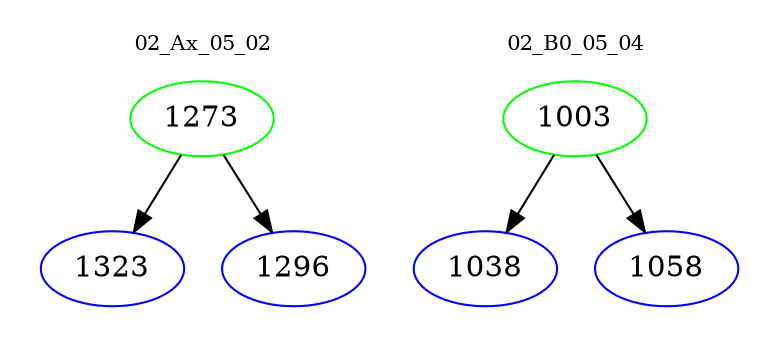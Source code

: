 digraph{
subgraph cluster_0 {
color = white
label = "02_Ax_05_02";
fontsize=10;
T0_1273 [label="1273", color="green"]
T0_1273 -> T0_1323 [color="black"]
T0_1323 [label="1323", color="blue"]
T0_1273 -> T0_1296 [color="black"]
T0_1296 [label="1296", color="blue"]
}
subgraph cluster_1 {
color = white
label = "02_B0_05_04";
fontsize=10;
T1_1003 [label="1003", color="green"]
T1_1003 -> T1_1038 [color="black"]
T1_1038 [label="1038", color="blue"]
T1_1003 -> T1_1058 [color="black"]
T1_1058 [label="1058", color="blue"]
}
}
